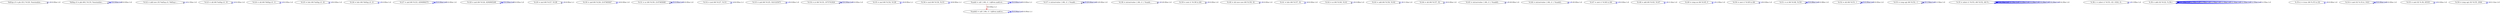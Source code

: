 digraph {
Node0x403e100[label="  %bExp.i.0 = phi i32 [ %120, %normalize..."];
Node0x403e100 -> Node0x403e100[label="D:0.00ns L:0",color=blue];
Node0x403e1e0[label="  %bSig.i.0 = phi i64 [ %119, %normalize..."];
Node0x403e1e0 -> Node0x403e1e0[label="D:0.00ns L:0",color=blue];
Node0x403e1e0 -> Node0x403e1e0[label="D:0.00ns L:0",color=blue];
Node0x403e2c0[label="  %122 = add nsw i32 %aExp.i.0, %bExp.i...."];
Node0x403e2c0 -> Node0x403e2c0[label="D:2.50ns L:0",color=blue];
Node0x403e3a0[label="  %123 = shl i64 %aSig.i.0, 10"];
Node0x403e3a0 -> Node0x403e3a0[label="D:0.00ns L:0",color=blue];
Node0x403e480[label="  %124 = shl i64 %bSig.i.0, 11"];
Node0x403e480 -> Node0x403e480[label="D:0.00ns L:0",color=blue];
Node0x403e560[label="  %125 = lshr i64 %aSig.i.0, 22"];
Node0x403e560 -> Node0x403e560[label="D:0.00ns L:0",color=blue];
Node0x403e640[label="  %126 = lshr i64 %bSig.i.0, 21"];
Node0x403e640 -> Node0x403e640[label="D:0.00ns L:0",color=blue];
Node0x403e720[label="  %127 = and i64 %123, 4294966272"];
Node0x403e720 -> Node0x403e720[label="D:0.00ns L:0",color=blue];
Node0x403e720 -> Node0x403e720[label="D:0.00ns L:0",color=blue];
Node0x403e800[label="  %128 = and i64 %124, 4294965248"];
Node0x403e800 -> Node0x403e800[label="D:0.00ns L:0",color=blue];
Node0x403e800 -> Node0x403e800[label="D:0.00ns L:0",color=blue];
Node0x403e8e0[label="  %129 = mul i64 %127, %128"];
Node0x403e8e0 -> Node0x403e8e0[label="D:8.90ns L:1",color=blue];
Node0x403e9c0[label="  %130 = and i64 %126, 2147483647"];
Node0x403e9c0 -> Node0x403e9c0[label="D:0.00ns L:0",color=blue];
Node0x403eaa0[label="  %131 = or i64 %130, 2147483648"];
Node0x403eaa0 -> Node0x403eaa0[label="D:0.00ns L:0",color=blue];
Node0x403eaa0 -> Node0x403eaa0[label="D:0.00ns L:0",color=blue];
Node0x403eb80[label="  %132 = mul i64 %127, %131"];
Node0x403eb80 -> Node0x403eb80[label="D:8.90ns L:1",color=blue];
Node0x403eca0[label="  %133 = and i64 %125, 3221225471"];
Node0x403eca0 -> Node0x403eca0[label="D:0.00ns L:0",color=blue];
Node0x403ed80[label="  %134 = or i64 %133, 1073741824"];
Node0x403ed80 -> Node0x403ed80[label="D:0.00ns L:0",color=blue];
Node0x403ed80 -> Node0x403ed80[label="D:0.00ns L:0",color=blue];
Node0x403ee60[label="  %135 = mul i64 %134, %128"];
Node0x403ee60 -> Node0x403ee60[label="D:8.90ns L:1",color=blue];
Node0x403ef40[label="  %136 = mul i64 %134, %131"];
Node0x403ef40 -> Node0x403ef40[label="D:8.90ns L:1",color=blue];
Node0x403f020[label="  %uadd = call { i64, i1 } @llvm.uadd.wi..."];
Node0x403f020 -> Node0x403f020[label="D:0.00ns L:1",color=blue];
Node0x403f020 -> Node0x403f020[label="D:0.00ns L:1",color=blue];
Node0x403f800[label="  %uadd2 = call { i64, i1 } @llvm.uadd.w..."];
Node0x403f020 -> Node0x403f800[label="D:0.00ns L:1",color=red];
Node0x403f100[label="  %137 = extractvalue { i64, i1 } %uadd,..."];
Node0x403f100 -> Node0x403f100[label="D:20.00ns L:0",color=blue];
Node0x403f100 -> Node0x403f100[label="D:20.00ns L:0",color=blue];
Node0x403f1e0[label="  %138 = extractvalue { i64, i1 } %uadd,..."];
Node0x403f1e0 -> Node0x403f1e0[label="D:20.00ns L:0",color=blue];
Node0x403f2c0[label="  %139 = zext i1 %138 to i64"];
Node0x403f2c0 -> Node0x403f2c0[label="D:0.00ns L:0",color=blue];
Node0x403f3a0[label="  %140 = shl nuw nsw i64 %139, 32"];
Node0x403f3a0 -> Node0x403f3a0[label="D:0.00ns L:0",color=blue];
Node0x403f480[label="  %141 = lshr i64 %137, 32"];
Node0x403f480 -> Node0x403f480[label="D:0.00ns L:0",color=blue];
Node0x403f560[label="  %142 = or i64 %140, %141"];
Node0x403f560 -> Node0x403f560[label="D:0.88ns L:0",color=blue];
Node0x403f640[label="  %143 = add i64 %136, %142"];
Node0x403f640 -> Node0x403f640[label="D:3.16ns L:0",color=blue];
Node0x403f720[label="  %144 = shl i64 %137, 32"];
Node0x403f720 -> Node0x403f720[label="D:0.00ns L:0",color=blue];
Node0x403f800 -> Node0x403f800[label="D:0.00ns L:1",color=blue];
Node0x403f800 -> Node0x403f800[label="D:0.00ns L:1",color=blue];
Node0x403f8e0[label="  %145 = extractvalue { i64, i1 } %uadd2..."];
Node0x403f8e0 -> Node0x403f8e0[label="D:20.00ns L:0",color=blue];
Node0x403f9c0[label="  %146 = extractvalue { i64, i1 } %uadd2..."];
Node0x403f9c0 -> Node0x403f9c0[label="D:20.00ns L:0",color=blue];
Node0x403faa0[label="  %147 = zext i1 %146 to i64"];
Node0x403faa0 -> Node0x403faa0[label="D:0.00ns L:0",color=blue];
Node0x403fb80[label="  %148 = add i64 %143, %147"];
Node0x403fb80 -> Node0x403fb80[label="D:3.16ns L:0",color=blue];
Node0x403fc60[label="  %149 = icmp ne i64 %145, 0"];
Node0x403fc60 -> Node0x403fc60[label="D:2.90ns L:0",color=blue];
Node0x403fd70[label="  %150 = zext i1 %149 to i64"];
Node0x403fd70 -> Node0x403fd70[label="D:0.00ns L:0",color=blue];
Node0x403fe50[label="  %151 = or i64 %148, %150"];
Node0x403fe50 -> Node0x403fe50[label="D:0.88ns L:0",color=blue];
Node0x403fe50 -> Node0x403fe50[label="D:0.88ns L:0",color=blue];
Node0x403ff30[label="  %152 = shl i64 %151, 1"];
Node0x403ff30 -> Node0x403ff30[label="D:0.00ns L:0",color=blue];
Node0x403ff30 -> Node0x403ff30[label="D:0.00ns L:0",color=blue];
Node0x4040010[label="  %153 = icmp sgt i64 %152, -1"];
Node0x4040010 -> Node0x4040010[label="D:3.56ns L:0",color=blue];
Node0x4040010 -> Node0x4040010[label="D:3.56ns L:0",color=blue];
Node0x403a370[label="  %.55 = select i1 %153, i64 %152, i64 %..."];
Node0x403a370 -> Node0x403a370[label="D:4.29ns L:0",color=blue];
Node0x403a370 -> Node0x403a370[label="D:4.29ns L:0",color=blue];
Node0x403a370 -> Node0x403a370[label="D:4.29ns L:0",color=blue];
Node0x403a370 -> Node0x403a370[label="D:4.29ns L:0",color=blue];
Node0x403a370 -> Node0x403a370[label="D:4.29ns L:0",color=blue];
Node0x403a370 -> Node0x403a370[label="D:4.29ns L:0",color=blue];
Node0x403a370 -> Node0x403a370[label="D:4.29ns L:0",color=blue];
Node0x403a4b0[label="  %.56.v = select i1 %153, i32 -1024, i3..."];
Node0x403a4b0 -> Node0x403a4b0[label="D:3.99ns L:0",color=blue];
Node0x403a590[label="  %.56 = add i32 %122, %.56.v"];
Node0x403a590 -> Node0x403a590[label="D:2.50ns L:0",color=blue];
Node0x403a590 -> Node0x403a590[label="D:2.50ns L:0",color=blue];
Node0x403a590 -> Node0x403a590[label="D:2.50ns L:0",color=blue];
Node0x403a590 -> Node0x403a590[label="D:2.50ns L:0",color=blue];
Node0x403a590 -> Node0x403a590[label="D:2.50ns L:0",color=blue];
Node0x403a590 -> Node0x403a590[label="D:2.50ns L:0",color=blue];
Node0x403a590 -> Node0x403a590[label="D:2.50ns L:0",color=blue];
Node0x403a590 -> Node0x403a590[label="D:2.50ns L:0",color=blue];
Node0x403a590 -> Node0x403a590[label="D:2.50ns L:0",color=blue];
Node0x403a670[label="  %.55.tr = trunc i64 %.55 to i32"];
Node0x403a670 -> Node0x403a670[label="D:0.00ns L:0",color=blue];
Node0x403a750[label="  %154 = and i32 %.55.tr, 1023"];
Node0x403a750 -> Node0x403a750[label="D:0.00ns L:0",color=blue];
Node0x403a750 -> Node0x403a750[label="D:0.00ns L:0",color=blue];
Node0x403a830[label="  %155 = and i32 %.56, 65535"];
Node0x403a830 -> Node0x403a830[label="D:0.00ns L:0",color=blue];
Node0x403a910[label="  %156 = icmp ugt i32 %155, 2044"];
Node0x403a910 -> Node0x403a910[label="D:3.12ns L:0",color=blue];
}
